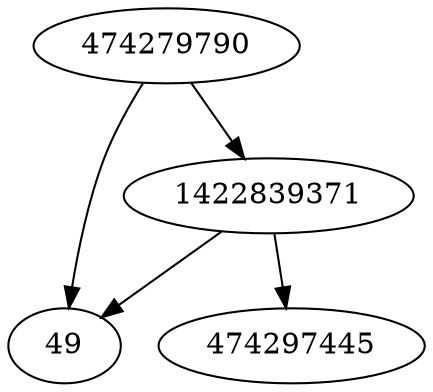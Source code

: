 strict digraph  {
49;
1422839371;
474297445;
474279790;
1422839371 -> 49;
1422839371 -> 474297445;
474279790 -> 1422839371;
474279790 -> 49;
}
